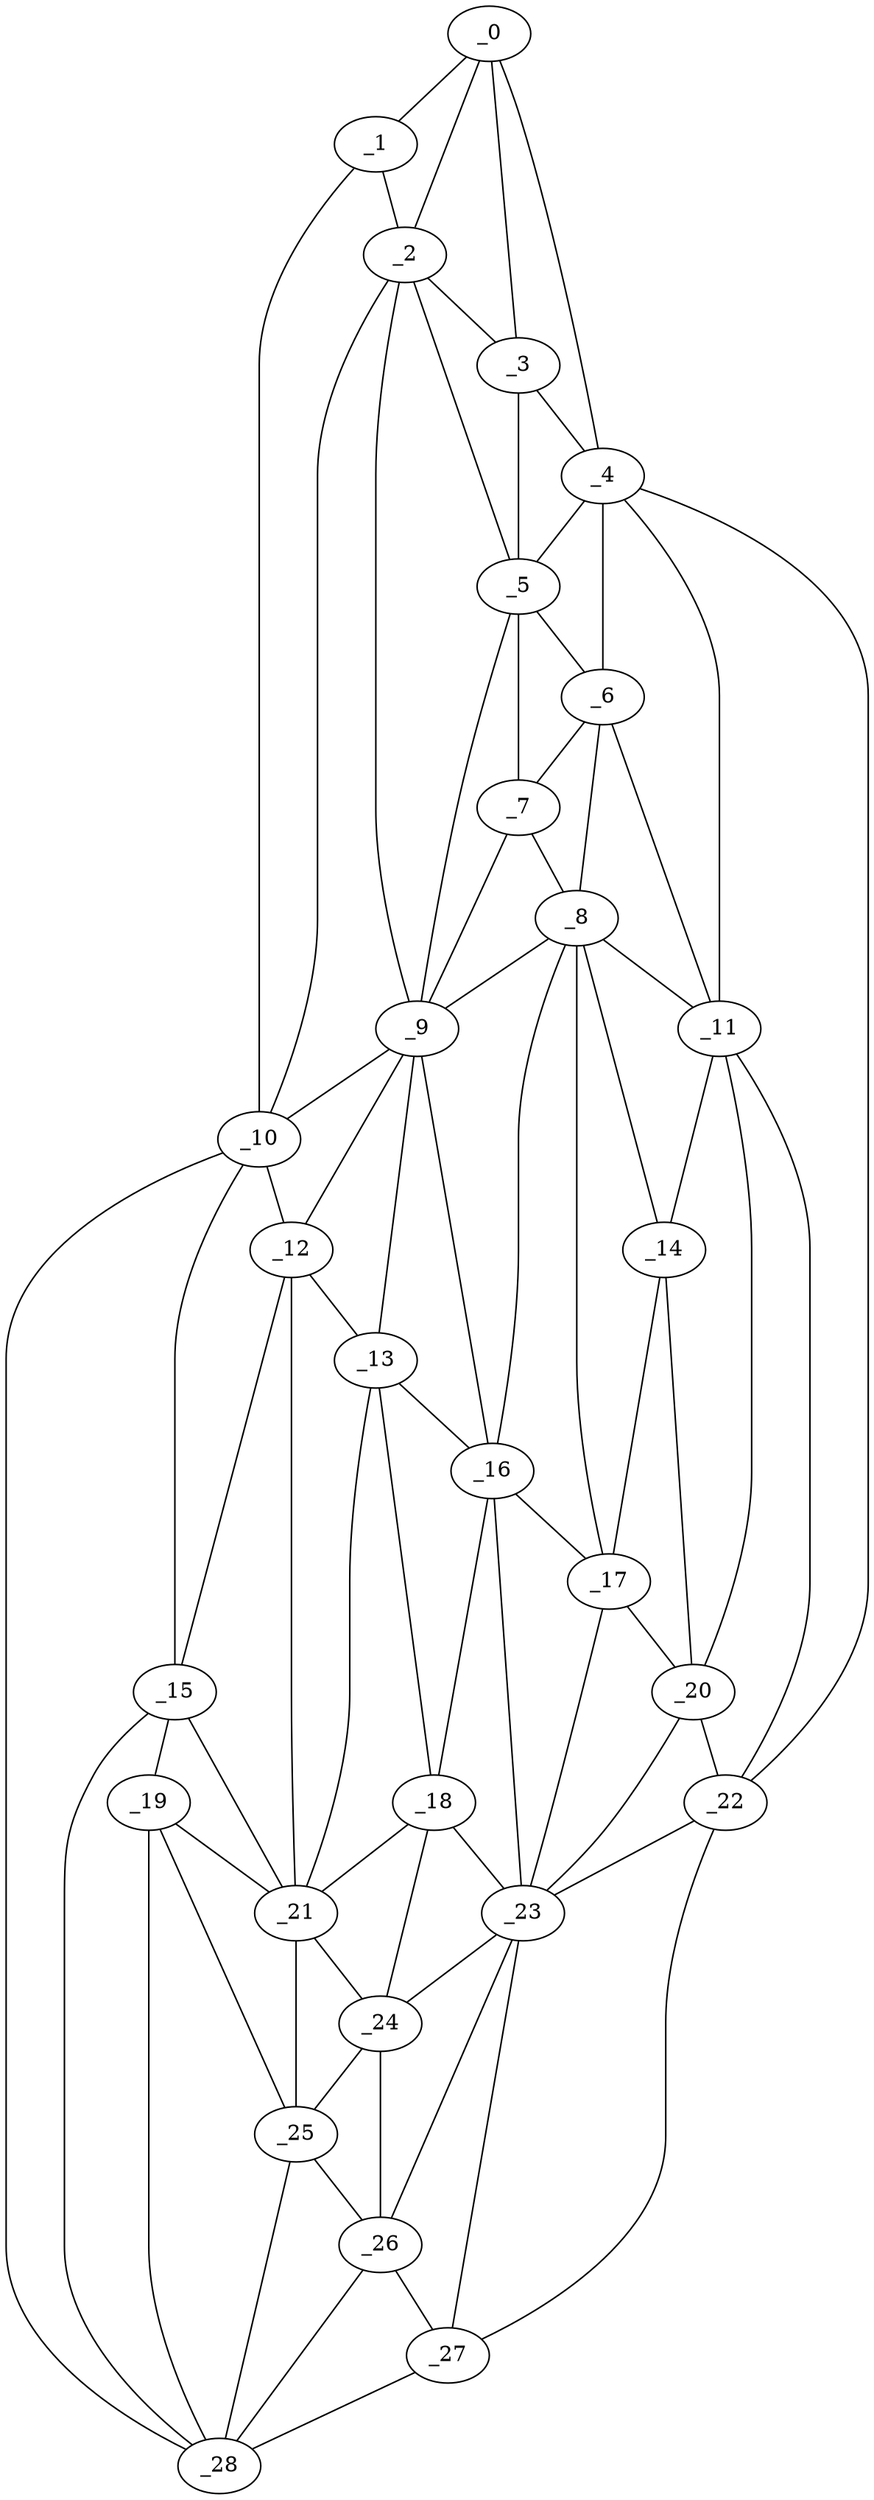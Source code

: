 graph "obj46__345.gxl" {
	_0	 [x=15,
		y=45];
	_1	 [x=18,
		y=67];
	_0 -- _1	 [valence=1];
	_2	 [x=29,
		y=61];
	_0 -- _2	 [valence=1];
	_3	 [x=30,
		y=52];
	_0 -- _3	 [valence=2];
	_4	 [x=51,
		y=39];
	_0 -- _4	 [valence=1];
	_1 -- _2	 [valence=2];
	_10	 [x=74,
		y=87];
	_1 -- _10	 [valence=1];
	_2 -- _3	 [valence=1];
	_5	 [x=51,
		y=48];
	_2 -- _5	 [valence=2];
	_9	 [x=72,
		y=65];
	_2 -- _9	 [valence=1];
	_2 -- _10	 [valence=1];
	_3 -- _4	 [valence=1];
	_3 -- _5	 [valence=2];
	_4 -- _5	 [valence=2];
	_6	 [x=60,
		y=45];
	_4 -- _6	 [valence=2];
	_11	 [x=79,
		y=37];
	_4 -- _11	 [valence=2];
	_22	 [x=105,
		y=34];
	_4 -- _22	 [valence=1];
	_5 -- _6	 [valence=1];
	_7	 [x=65,
		y=51];
	_5 -- _7	 [valence=1];
	_5 -- _9	 [valence=2];
	_6 -- _7	 [valence=2];
	_8	 [x=71,
		y=47];
	_6 -- _8	 [valence=1];
	_6 -- _11	 [valence=1];
	_7 -- _8	 [valence=2];
	_7 -- _9	 [valence=1];
	_8 -- _9	 [valence=2];
	_8 -- _11	 [valence=2];
	_14	 [x=83,
		y=42];
	_8 -- _14	 [valence=2];
	_16	 [x=88,
		y=56];
	_8 -- _16	 [valence=1];
	_17	 [x=89,
		y=50];
	_8 -- _17	 [valence=1];
	_9 -- _10	 [valence=1];
	_12	 [x=79,
		y=74];
	_9 -- _12	 [valence=1];
	_13	 [x=82,
		y=67];
	_9 -- _13	 [valence=2];
	_9 -- _16	 [valence=2];
	_10 -- _12	 [valence=2];
	_15	 [x=85,
		y=85];
	_10 -- _15	 [valence=1];
	_28	 [x=124,
		y=82];
	_10 -- _28	 [valence=1];
	_11 -- _14	 [valence=2];
	_20	 [x=95,
		y=41];
	_11 -- _20	 [valence=2];
	_11 -- _22	 [valence=1];
	_12 -- _13	 [valence=2];
	_12 -- _15	 [valence=2];
	_21	 [x=96,
		y=77];
	_12 -- _21	 [valence=2];
	_13 -- _16	 [valence=1];
	_18	 [x=94,
		y=65];
	_13 -- _18	 [valence=2];
	_13 -- _21	 [valence=2];
	_14 -- _17	 [valence=2];
	_14 -- _20	 [valence=2];
	_19	 [x=94,
		y=83];
	_15 -- _19	 [valence=2];
	_15 -- _21	 [valence=1];
	_15 -- _28	 [valence=1];
	_16 -- _17	 [valence=1];
	_16 -- _18	 [valence=1];
	_23	 [x=105,
		y=54];
	_16 -- _23	 [valence=2];
	_17 -- _20	 [valence=1];
	_17 -- _23	 [valence=2];
	_18 -- _21	 [valence=2];
	_18 -- _23	 [valence=2];
	_24	 [x=109,
		y=68];
	_18 -- _24	 [valence=2];
	_19 -- _21	 [valence=2];
	_25	 [x=109,
		y=80];
	_19 -- _25	 [valence=2];
	_19 -- _28	 [valence=2];
	_20 -- _22	 [valence=2];
	_20 -- _23	 [valence=2];
	_21 -- _24	 [valence=2];
	_21 -- _25	 [valence=2];
	_22 -- _23	 [valence=2];
	_27	 [x=124,
		y=57];
	_22 -- _27	 [valence=1];
	_23 -- _24	 [valence=2];
	_26	 [x=118,
		y=66];
	_23 -- _26	 [valence=1];
	_23 -- _27	 [valence=1];
	_24 -- _25	 [valence=2];
	_24 -- _26	 [valence=1];
	_25 -- _26	 [valence=2];
	_25 -- _28	 [valence=1];
	_26 -- _27	 [valence=2];
	_26 -- _28	 [valence=1];
	_27 -- _28	 [valence=1];
}
